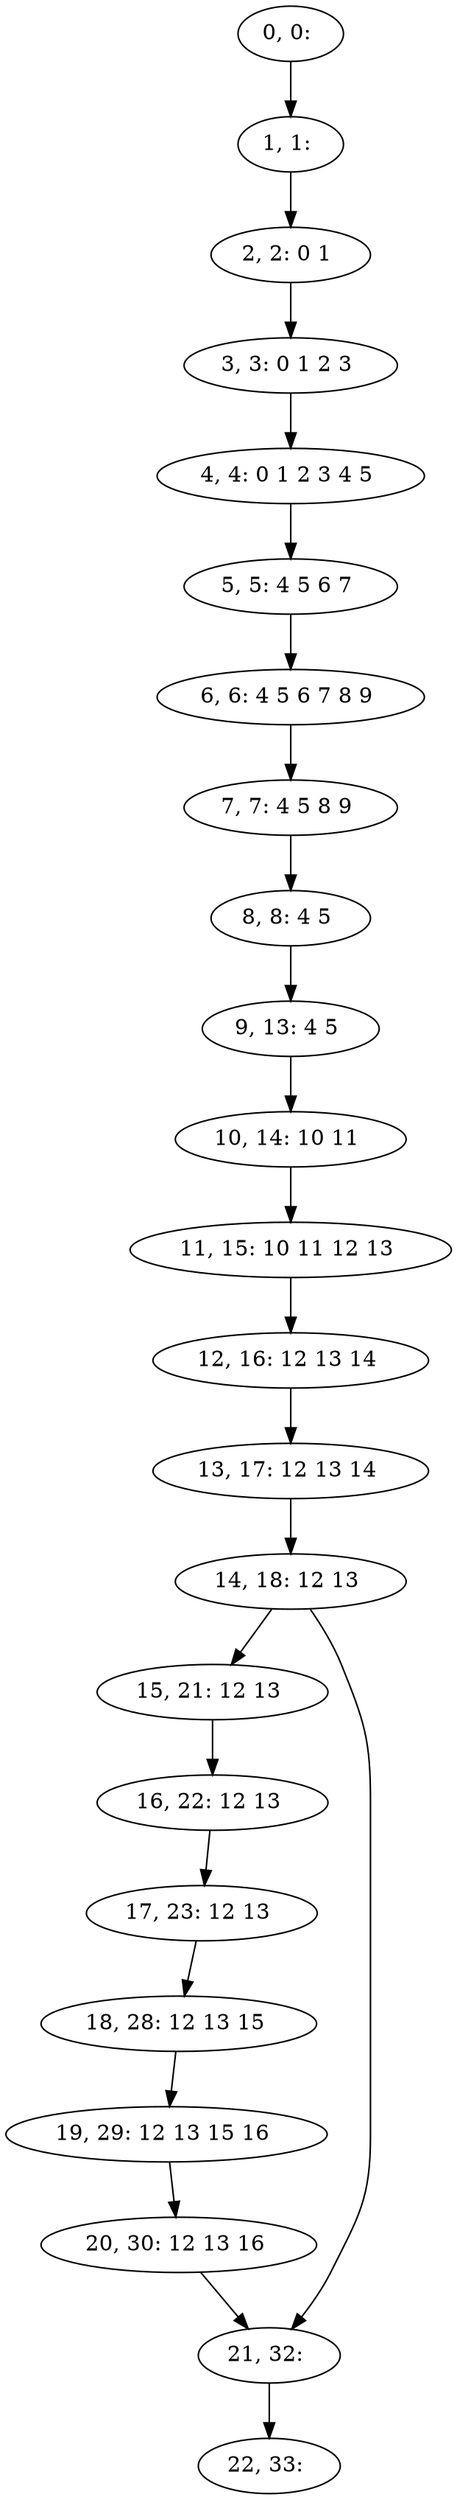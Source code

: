 digraph G {
0[label="0, 0: "];
1[label="1, 1: "];
2[label="2, 2: 0 1 "];
3[label="3, 3: 0 1 2 3 "];
4[label="4, 4: 0 1 2 3 4 5 "];
5[label="5, 5: 4 5 6 7 "];
6[label="6, 6: 4 5 6 7 8 9 "];
7[label="7, 7: 4 5 8 9 "];
8[label="8, 8: 4 5 "];
9[label="9, 13: 4 5 "];
10[label="10, 14: 10 11 "];
11[label="11, 15: 10 11 12 13 "];
12[label="12, 16: 12 13 14 "];
13[label="13, 17: 12 13 14 "];
14[label="14, 18: 12 13 "];
15[label="15, 21: 12 13 "];
16[label="16, 22: 12 13 "];
17[label="17, 23: 12 13 "];
18[label="18, 28: 12 13 15 "];
19[label="19, 29: 12 13 15 16 "];
20[label="20, 30: 12 13 16 "];
21[label="21, 32: "];
22[label="22, 33: "];
0->1 ;
1->2 ;
2->3 ;
3->4 ;
4->5 ;
5->6 ;
6->7 ;
7->8 ;
8->9 ;
9->10 ;
10->11 ;
11->12 ;
12->13 ;
13->14 ;
14->15 ;
14->21 ;
15->16 ;
16->17 ;
17->18 ;
18->19 ;
19->20 ;
20->21 ;
21->22 ;
}
